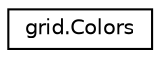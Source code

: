 digraph "Graphical Class Hierarchy"
{
 // LATEX_PDF_SIZE
  edge [fontname="Helvetica",fontsize="10",labelfontname="Helvetica",labelfontsize="10"];
  node [fontname="Helvetica",fontsize="10",shape=record];
  rankdir="LR";
  Node0 [label="grid.Colors",height=0.2,width=0.4,color="black", fillcolor="white", style="filled",URL="$classgrid_1_1_colors.html",tooltip="Colors class."];
}
